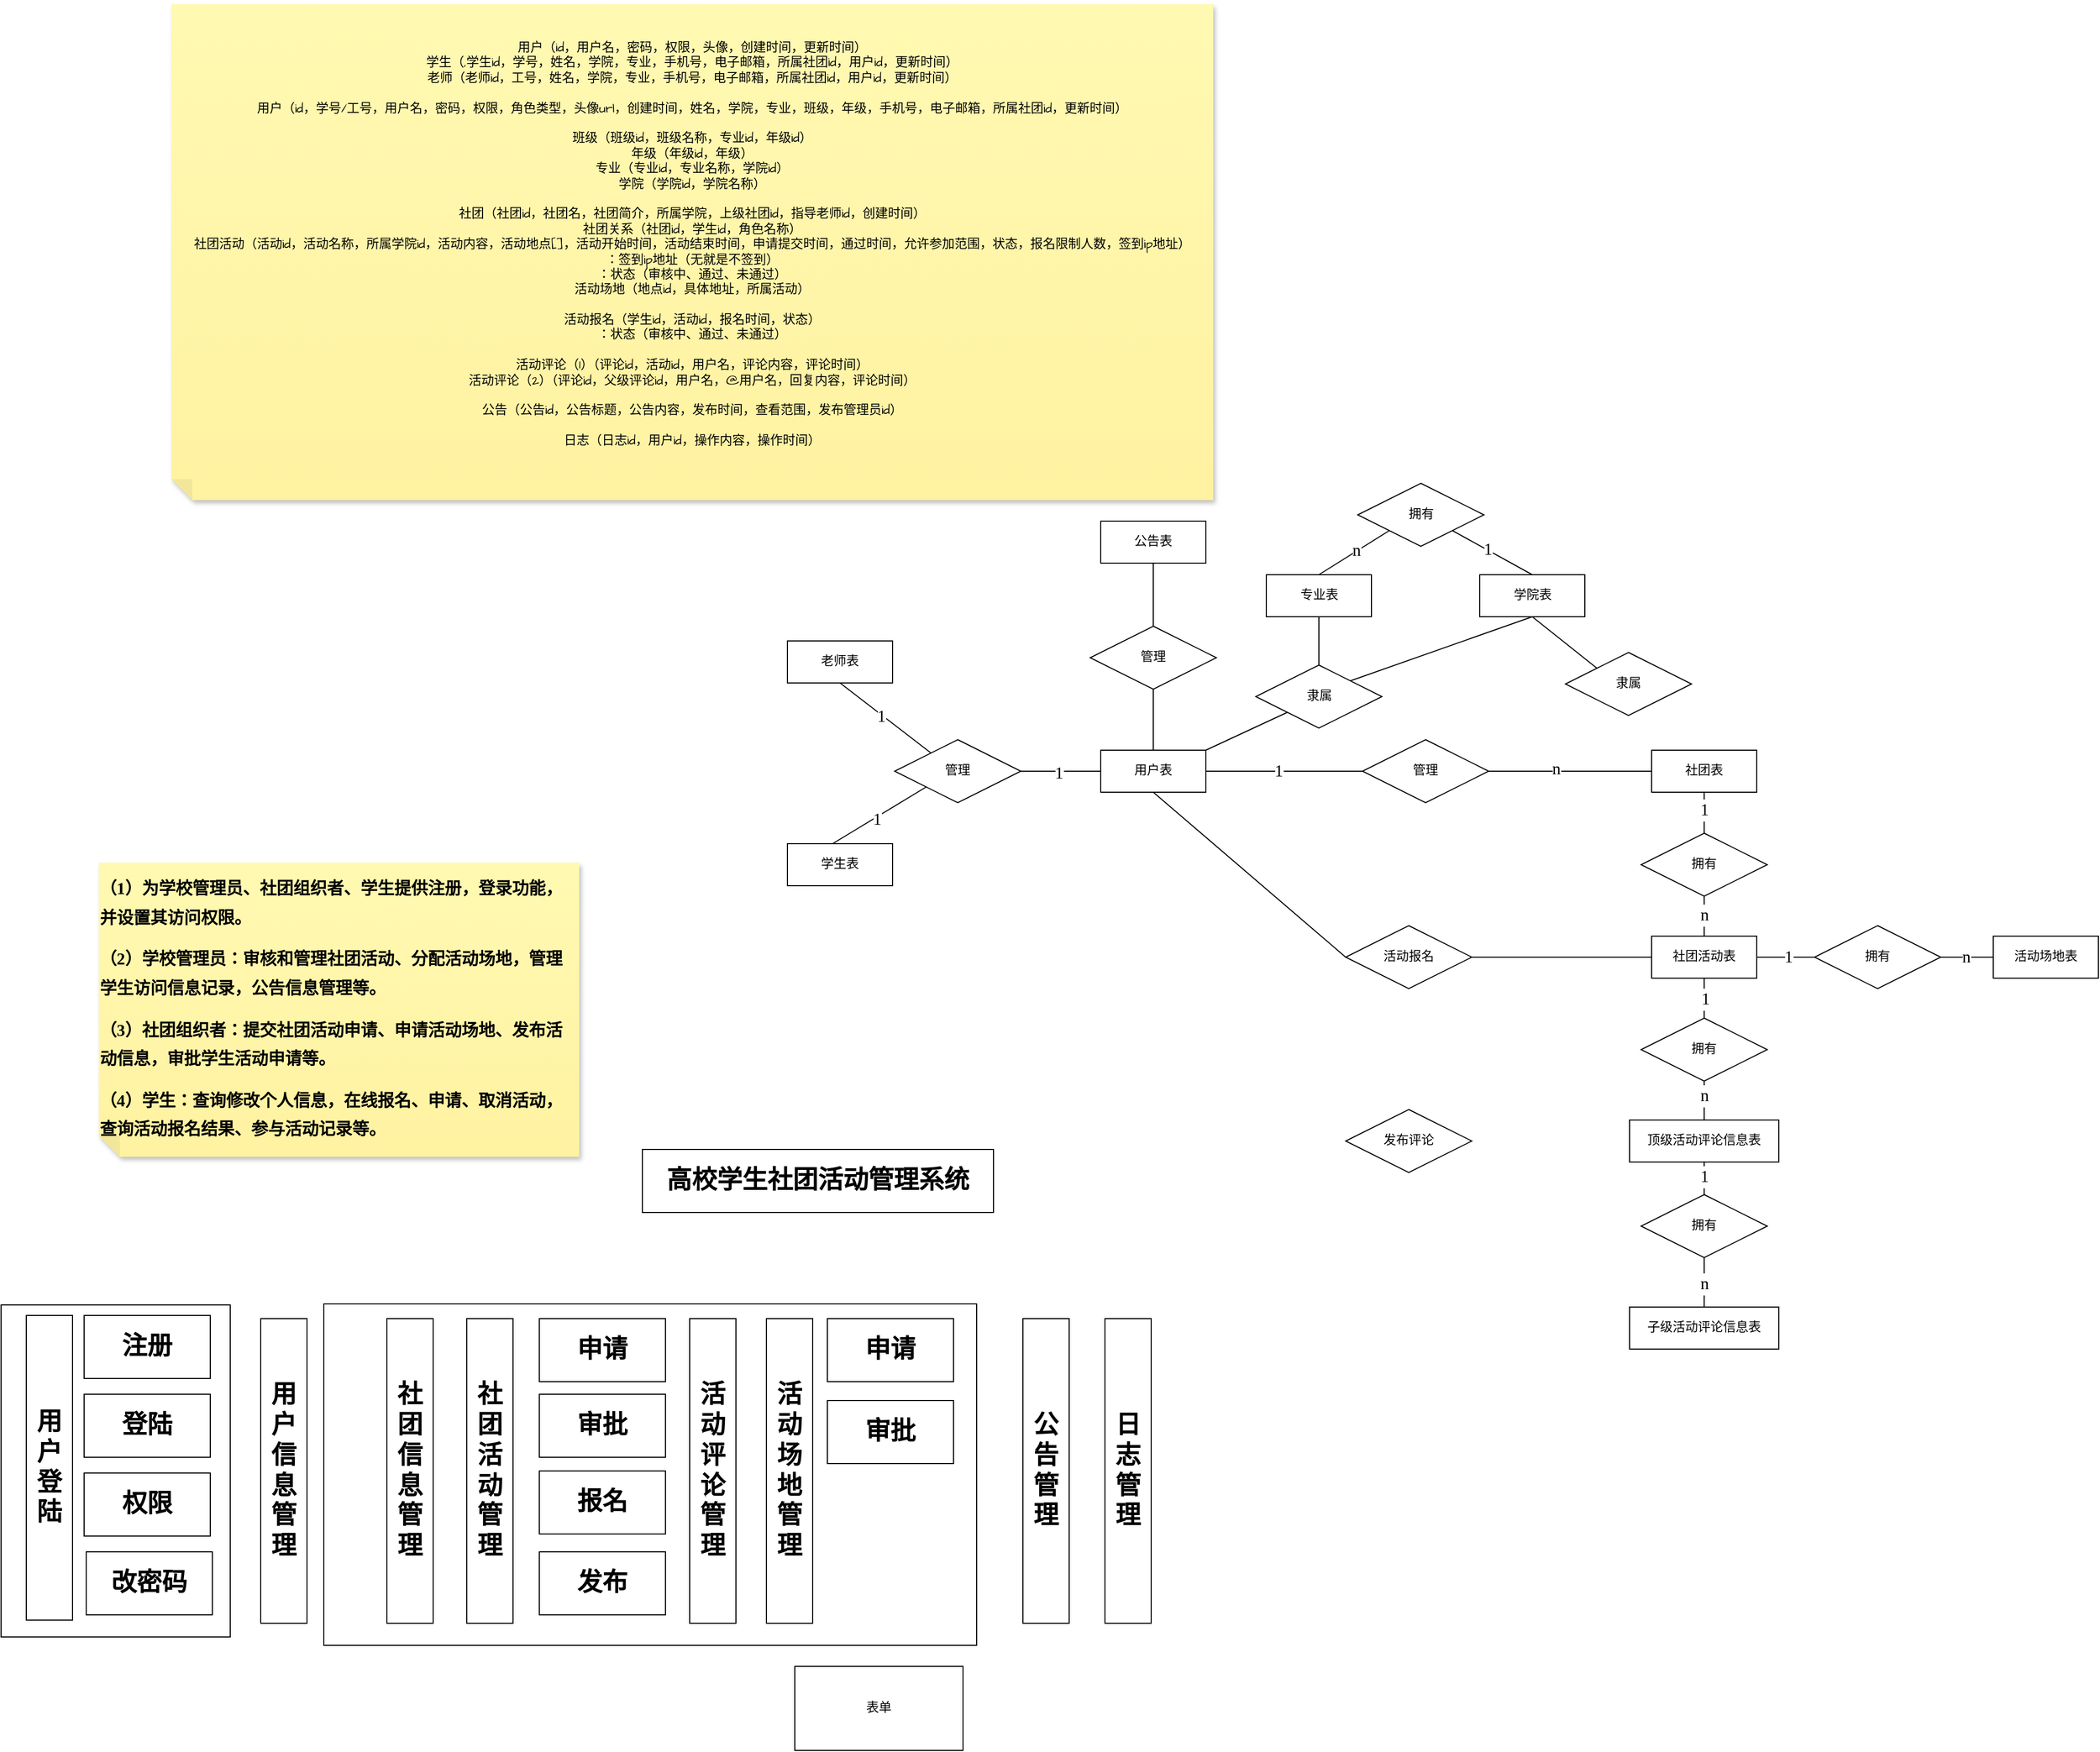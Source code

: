 <mxfile version="27.1.1">
  <diagram name="第 1 页" id="GTOFGIBE3-t7ZsyqFkgm">
    <mxGraphModel dx="3104" dy="1904" grid="0" gridSize="10" guides="1" tooltips="1" connect="1" arrows="1" fold="1" page="0" pageScale="1" pageWidth="827" pageHeight="1169" math="0" shadow="0">
      <root>
        <mxCell id="0" />
        <mxCell id="1" parent="0" />
        <mxCell id="btKsGY-on5lW7rAerDpI-112" value="" style="rounded=0;whiteSpace=wrap;html=1;fontFamily=Architects Daughter;fontSource=https%3A%2F%2Ffonts.googleapis.com%2Fcss%3Ffamily%3DArchitects%2BDaughter;" parent="1" vertex="1">
          <mxGeometry x="-1261" y="370" width="218" height="316" as="geometry" />
        </mxCell>
        <mxCell id="btKsGY-on5lW7rAerDpI-111" value="" style="rounded=0;whiteSpace=wrap;html=1;fontFamily=Architects Daughter;fontSource=https%3A%2F%2Ffonts.googleapis.com%2Fcss%3Ffamily%3DArchitects%2BDaughter;" parent="1" vertex="1">
          <mxGeometry x="-954" y="369" width="621" height="325" as="geometry" />
        </mxCell>
        <mxCell id="btKsGY-on5lW7rAerDpI-1" value="用户表" style="whiteSpace=wrap;html=1;align=center;fontFamily=Architects Daughter;fontSource=https%3A%2F%2Ffonts.googleapis.com%2Fcss%3Ffamily%3DArchitects%2BDaughter;" parent="1" vertex="1">
          <mxGeometry x="-215" y="-158" width="100" height="40" as="geometry" />
        </mxCell>
        <mxCell id="btKsGY-on5lW7rAerDpI-2" value="学生表" style="whiteSpace=wrap;html=1;align=center;fontFamily=Architects Daughter;fontSource=https%3A%2F%2Ffonts.googleapis.com%2Fcss%3Ffamily%3DArchitects%2BDaughter;" parent="1" vertex="1">
          <mxGeometry x="-513" y="-69" width="100" height="40" as="geometry" />
        </mxCell>
        <mxCell id="btKsGY-on5lW7rAerDpI-5" value="社团活动表" style="whiteSpace=wrap;html=1;align=center;fontFamily=Architects Daughter;fontSource=https%3A%2F%2Ffonts.googleapis.com%2Fcss%3Ffamily%3DArchitects%2BDaughter;" parent="1" vertex="1">
          <mxGeometry x="309" y="19" width="100" height="40" as="geometry" />
        </mxCell>
        <mxCell id="btKsGY-on5lW7rAerDpI-9" value="社团表" style="whiteSpace=wrap;html=1;align=center;fontFamily=Architects Daughter;fontSource=https%3A%2F%2Ffonts.googleapis.com%2Fcss%3Ffamily%3DArchitects%2BDaughter;" parent="1" vertex="1">
          <mxGeometry x="309" y="-158" width="100" height="40" as="geometry" />
        </mxCell>
        <mxCell id="btKsGY-on5lW7rAerDpI-10" value="顶级活动评论信息表" style="whiteSpace=wrap;html=1;align=center;fontFamily=Architects Daughter;fontSource=https%3A%2F%2Ffonts.googleapis.com%2Fcss%3Ffamily%3DArchitects%2BDaughter;" parent="1" vertex="1">
          <mxGeometry x="288" y="194" width="142" height="40" as="geometry" />
        </mxCell>
        <mxCell id="btKsGY-on5lW7rAerDpI-11" value="子级活动评论信息表" style="whiteSpace=wrap;html=1;align=center;fontFamily=Architects Daughter;fontSource=https%3A%2F%2Ffonts.googleapis.com%2Fcss%3Ffamily%3DArchitects%2BDaughter;" parent="1" vertex="1">
          <mxGeometry x="288" y="372" width="142" height="40" as="geometry" />
        </mxCell>
        <mxCell id="btKsGY-on5lW7rAerDpI-13" value="管理" style="shape=rhombus;perimeter=rhombusPerimeter;whiteSpace=wrap;html=1;align=center;fontFamily=Architects Daughter;fontSource=https%3A%2F%2Ffonts.googleapis.com%2Fcss%3Ffamily%3DArchitects%2BDaughter;" parent="1" vertex="1">
          <mxGeometry x="-411" y="-168" width="120" height="60" as="geometry" />
        </mxCell>
        <mxCell id="btKsGY-on5lW7rAerDpI-17" value="" style="endArrow=none;html=1;rounded=0;fontFamily=Architects Daughter;fontSource=https%3A%2F%2Ffonts.googleapis.com%2Fcss%3Ffamily%3DArchitects%2BDaughter;fontSize=16;startSize=14;endSize=14;sourcePerimeterSpacing=8;targetPerimeterSpacing=8;curved=1;exitX=0.421;exitY=0.005;exitDx=0;exitDy=0;exitPerimeter=0;entryX=0;entryY=1;entryDx=0;entryDy=0;fontStyle=1" parent="1" target="btKsGY-on5lW7rAerDpI-13" edge="1">
          <mxGeometry width="50" height="50" relative="1" as="geometry">
            <mxPoint x="-470.0" y="-69.0" as="sourcePoint" />
            <mxPoint x="-380.1" y="-123.2" as="targetPoint" />
          </mxGeometry>
        </mxCell>
        <mxCell id="btKsGY-on5lW7rAerDpI-19" value="1" style="edgeLabel;html=1;align=center;verticalAlign=middle;resizable=0;points=[];fontSize=16;fontFamily=Architects Daughter;fontSource=https%3A%2F%2Ffonts.googleapis.com%2Fcss%3Ffamily%3DArchitects%2BDaughter;" parent="btKsGY-on5lW7rAerDpI-17" vertex="1" connectable="0">
          <mxGeometry x="-0.067" y="-1" relative="1" as="geometry">
            <mxPoint as="offset" />
          </mxGeometry>
        </mxCell>
        <mxCell id="btKsGY-on5lW7rAerDpI-27" value="&lt;span style=&quot;font-size:12.0pt;mso-bidi-font-size:&lt;br/&gt;11.0pt;font-family:&amp;quot;Times New Roman&amp;quot;,serif;mso-fareast-font-family:宋体;&lt;br/&gt;mso-bidi-theme-font:minor-bidi;mso-font-kerning:1.0pt;mso-ansi-language:EN-US;&lt;br/&gt;mso-fareast-language:ZH-CN;mso-bidi-language:AR-SA&quot; lang=&quot;EN-US&quot;&gt;1&lt;/span&gt;" style="edgeLabel;html=1;align=center;verticalAlign=middle;resizable=0;points=[];fontSize=16;fontFamily=Architects Daughter;fontSource=https%3A%2F%2Ffonts.googleapis.com%2Fcss%3Ffamily%3DArchitects%2BDaughter;" parent="btKsGY-on5lW7rAerDpI-17" vertex="1" connectable="0">
          <mxGeometry x="-0.09" y="-2" relative="1" as="geometry">
            <mxPoint as="offset" />
          </mxGeometry>
        </mxCell>
        <mxCell id="btKsGY-on5lW7rAerDpI-24" value="" style="endArrow=none;html=1;rounded=0;fontFamily=Architects Daughter;fontSource=https%3A%2F%2Ffonts.googleapis.com%2Fcss%3Ffamily%3DArchitects%2BDaughter;fontSize=16;startSize=14;endSize=14;sourcePerimeterSpacing=8;targetPerimeterSpacing=8;curved=1;entryX=0;entryY=0.5;entryDx=0;entryDy=0;exitX=1;exitY=0.5;exitDx=0;exitDy=0;" parent="1" source="btKsGY-on5lW7rAerDpI-13" target="btKsGY-on5lW7rAerDpI-1" edge="1">
          <mxGeometry width="50" height="50" relative="1" as="geometry">
            <mxPoint x="-231" y="-41" as="sourcePoint" />
            <mxPoint x="-181" y="-91" as="targetPoint" />
          </mxGeometry>
        </mxCell>
        <mxCell id="btKsGY-on5lW7rAerDpI-26" value="&lt;span style=&quot;font-size:12.0pt;mso-bidi-font-size:&lt;br/&gt;11.0pt;font-family:&amp;quot;Times New Roman&amp;quot;,serif;mso-fareast-font-family:宋体;&lt;br/&gt;mso-bidi-theme-font:minor-bidi;mso-font-kerning:1.0pt;mso-ansi-language:EN-US;&lt;br/&gt;mso-fareast-language:ZH-CN;mso-bidi-language:AR-SA&quot; lang=&quot;EN-US&quot;&gt;1&lt;/span&gt;" style="edgeLabel;html=1;align=center;verticalAlign=middle;resizable=0;points=[];fontSize=16;fontFamily=Architects Daughter;fontSource=https%3A%2F%2Ffonts.googleapis.com%2Fcss%3Ffamily%3DArchitects%2BDaughter;" parent="btKsGY-on5lW7rAerDpI-24" vertex="1" connectable="0">
          <mxGeometry x="-0.052" y="-2" relative="1" as="geometry">
            <mxPoint as="offset" />
          </mxGeometry>
        </mxCell>
        <mxCell id="btKsGY-on5lW7rAerDpI-30" value="拥有" style="shape=rhombus;perimeter=rhombusPerimeter;whiteSpace=wrap;html=1;align=center;fontFamily=Architects Daughter;fontSource=https%3A%2F%2Ffonts.googleapis.com%2Fcss%3Ffamily%3DArchitects%2BDaughter;" parent="1" vertex="1">
          <mxGeometry x="29.5" y="-412" width="120" height="60" as="geometry" />
        </mxCell>
        <mxCell id="btKsGY-on5lW7rAerDpI-31" value="" style="endArrow=none;html=1;rounded=0;fontFamily=Architects Daughter;fontSource=https%3A%2F%2Ffonts.googleapis.com%2Fcss%3Ffamily%3DArchitects%2BDaughter;fontSize=16;startSize=14;endSize=14;sourcePerimeterSpacing=8;targetPerimeterSpacing=8;curved=1;entryX=1;entryY=1;entryDx=0;entryDy=0;exitX=0.5;exitY=0;exitDx=0;exitDy=0;" parent="1" source="btKsGY-on5lW7rAerDpI-73" target="btKsGY-on5lW7rAerDpI-30" edge="1">
          <mxGeometry width="50" height="50" relative="1" as="geometry">
            <mxPoint x="-122.5" y="-277" as="sourcePoint" />
            <mxPoint x="118.5" y="-406" as="targetPoint" />
          </mxGeometry>
        </mxCell>
        <mxCell id="btKsGY-on5lW7rAerDpI-33" value="&lt;span style=&quot;font-size:12.0pt;mso-bidi-font-size:&lt;br/&gt;11.0pt;font-family:&amp;quot;Times New Roman&amp;quot;,serif;mso-fareast-font-family:宋体;&lt;br/&gt;mso-bidi-theme-font:minor-bidi;mso-font-kerning:1.0pt;mso-ansi-language:EN-US;&lt;br/&gt;mso-fareast-language:ZH-CN;mso-bidi-language:AR-SA&quot; lang=&quot;EN-US&quot;&gt;1&lt;/span&gt;" style="edgeLabel;html=1;align=center;verticalAlign=middle;resizable=0;points=[];fontSize=16;fontFamily=Architects Daughter;fontSource=https%3A%2F%2Ffonts.googleapis.com%2Fcss%3Ffamily%3DArchitects%2BDaughter;" parent="btKsGY-on5lW7rAerDpI-31" vertex="1" connectable="0">
          <mxGeometry x="0.259" y="1" relative="1" as="geometry">
            <mxPoint x="5" y="1" as="offset" />
          </mxGeometry>
        </mxCell>
        <mxCell id="btKsGY-on5lW7rAerDpI-32" value="" style="endArrow=none;html=1;rounded=0;fontFamily=Architects Daughter;fontSource=https%3A%2F%2Ffonts.googleapis.com%2Fcss%3Ffamily%3DArchitects%2BDaughter;fontSize=16;startSize=14;endSize=14;sourcePerimeterSpacing=8;targetPerimeterSpacing=8;curved=1;entryX=0.5;entryY=0;entryDx=0;entryDy=0;exitX=0;exitY=1;exitDx=0;exitDy=0;" parent="1" source="btKsGY-on5lW7rAerDpI-30" target="btKsGY-on5lW7rAerDpI-74" edge="1">
          <mxGeometry width="50" height="50" relative="1" as="geometry">
            <mxPoint x="31.5" y="-220" as="sourcePoint" />
            <mxPoint x="90.5" y="-220" as="targetPoint" />
          </mxGeometry>
        </mxCell>
        <mxCell id="btKsGY-on5lW7rAerDpI-34" value="&lt;span style=&quot;font-size:12.0pt;mso-bidi-font-size:&lt;br/&gt;11.0pt;font-family:&amp;quot;Times New Roman&amp;quot;,serif;mso-fareast-font-family:宋体;&lt;br/&gt;mso-bidi-theme-font:minor-bidi;mso-font-kerning:1.0pt;mso-ansi-language:EN-US;&lt;br/&gt;mso-fareast-language:ZH-CN;mso-bidi-language:AR-SA&quot; lang=&quot;EN-US&quot;&gt;n&lt;/span&gt;" style="edgeLabel;html=1;align=center;verticalAlign=middle;resizable=0;points=[];fontSize=16;fontFamily=Architects Daughter;fontSource=https%3A%2F%2Ffonts.googleapis.com%2Fcss%3Ffamily%3DArchitects%2BDaughter;" parent="btKsGY-on5lW7rAerDpI-32" vertex="1" connectable="0">
          <mxGeometry x="-0.04" y="-1" relative="1" as="geometry">
            <mxPoint x="1" y="-1" as="offset" />
          </mxGeometry>
        </mxCell>
        <mxCell id="btKsGY-on5lW7rAerDpI-35" value="活动报名" style="shape=rhombus;perimeter=rhombusPerimeter;whiteSpace=wrap;html=1;align=center;fontFamily=Architects Daughter;fontSource=https%3A%2F%2Ffonts.googleapis.com%2Fcss%3Ffamily%3DArchitects%2BDaughter;" parent="1" vertex="1">
          <mxGeometry x="18" y="9" width="120" height="60" as="geometry" />
        </mxCell>
        <mxCell id="btKsGY-on5lW7rAerDpI-36" value="拥有" style="shape=rhombus;perimeter=rhombusPerimeter;whiteSpace=wrap;html=1;align=center;fontFamily=Architects Daughter;fontSource=https%3A%2F%2Ffonts.googleapis.com%2Fcss%3Ffamily%3DArchitects%2BDaughter;" parent="1" vertex="1">
          <mxGeometry x="299" y="265" width="120" height="60" as="geometry" />
        </mxCell>
        <mxCell id="btKsGY-on5lW7rAerDpI-37" value="" style="endArrow=none;html=1;rounded=0;fontFamily=Architects Daughter;fontSource=https%3A%2F%2Ffonts.googleapis.com%2Fcss%3Ffamily%3DArchitects%2BDaughter;fontSize=16;startSize=14;endSize=14;sourcePerimeterSpacing=8;targetPerimeterSpacing=8;curved=1;entryX=0.5;entryY=1;entryDx=0;entryDy=0;exitX=0.5;exitY=0;exitDx=0;exitDy=0;" parent="1" source="btKsGY-on5lW7rAerDpI-36" target="btKsGY-on5lW7rAerDpI-10" edge="1">
          <mxGeometry width="50" height="50" relative="1" as="geometry">
            <mxPoint x="160" y="127" as="sourcePoint" />
            <mxPoint x="23" y="-44" as="targetPoint" />
          </mxGeometry>
        </mxCell>
        <mxCell id="btKsGY-on5lW7rAerDpI-39" value="&lt;span style=&quot;font-size:12.0pt;mso-bidi-font-size:&lt;br/&gt;11.0pt;font-family:&amp;quot;Times New Roman&amp;quot;,serif;mso-fareast-font-family:宋体;&lt;br/&gt;mso-bidi-theme-font:minor-bidi;mso-font-kerning:1.0pt;mso-ansi-language:EN-US;&lt;br/&gt;mso-fareast-language:ZH-CN;mso-bidi-language:AR-SA&quot; lang=&quot;EN-US&quot;&gt;1&lt;/span&gt;" style="edgeLabel;html=1;align=center;verticalAlign=middle;resizable=0;points=[];fontSize=16;fontFamily=Architects Daughter;fontSource=https%3A%2F%2Ffonts.googleapis.com%2Fcss%3Ffamily%3DArchitects%2BDaughter;" parent="btKsGY-on5lW7rAerDpI-37" vertex="1" connectable="0">
          <mxGeometry x="0.084" y="-2" relative="1" as="geometry">
            <mxPoint x="-2" as="offset" />
          </mxGeometry>
        </mxCell>
        <mxCell id="btKsGY-on5lW7rAerDpI-38" value="" style="endArrow=none;html=1;rounded=0;fontFamily=Architects Daughter;fontSource=https%3A%2F%2Ffonts.googleapis.com%2Fcss%3Ffamily%3DArchitects%2BDaughter;fontSize=16;startSize=14;endSize=14;sourcePerimeterSpacing=8;targetPerimeterSpacing=8;curved=1;entryX=0.5;entryY=1;entryDx=0;entryDy=0;exitX=0.5;exitY=0;exitDx=0;exitDy=0;" parent="1" source="btKsGY-on5lW7rAerDpI-11" target="btKsGY-on5lW7rAerDpI-36" edge="1">
          <mxGeometry width="50" height="50" relative="1" as="geometry">
            <mxPoint x="81" y="229" as="sourcePoint" />
            <mxPoint x="131" y="179" as="targetPoint" />
          </mxGeometry>
        </mxCell>
        <mxCell id="btKsGY-on5lW7rAerDpI-40" value="&lt;span style=&quot;font-size:12.0pt;mso-bidi-font-size:&lt;br/&gt;11.0pt;font-family:&amp;quot;Times New Roman&amp;quot;,serif;mso-fareast-font-family:宋体;&lt;br/&gt;mso-bidi-theme-font:minor-bidi;mso-font-kerning:1.0pt;mso-ansi-language:EN-US;&lt;br/&gt;mso-fareast-language:ZH-CN;mso-bidi-language:AR-SA&quot; lang=&quot;EN-US&quot;&gt;1&lt;/span&gt;" style="edgeLabel;html=1;align=center;verticalAlign=middle;resizable=0;points=[];fontSize=16;fontFamily=Architects Daughter;fontSource=https%3A%2F%2Ffonts.googleapis.com%2Fcss%3Ffamily%3DArchitects%2BDaughter;" parent="btKsGY-on5lW7rAerDpI-38" vertex="1" connectable="0">
          <mxGeometry x="-0.059" relative="1" as="geometry">
            <mxPoint as="offset" />
          </mxGeometry>
        </mxCell>
        <mxCell id="btKsGY-on5lW7rAerDpI-46" value="&lt;span style=&quot;font-size:12.0pt;mso-bidi-font-size:&lt;br/&gt;11.0pt;font-family:&amp;quot;Times New Roman&amp;quot;,serif;mso-fareast-font-family:宋体;&lt;br/&gt;mso-bidi-theme-font:minor-bidi;mso-font-kerning:1.0pt;mso-ansi-language:EN-US;&lt;br/&gt;mso-fareast-language:ZH-CN;mso-bidi-language:AR-SA&quot; lang=&quot;EN-US&quot;&gt;n&lt;/span&gt;" style="edgeLabel;html=1;align=center;verticalAlign=middle;resizable=0;points=[];fontSize=16;fontFamily=Architects Daughter;fontSource=https%3A%2F%2Ffonts.googleapis.com%2Fcss%3Ffamily%3DArchitects%2BDaughter;" parent="btKsGY-on5lW7rAerDpI-38" vertex="1" connectable="0">
          <mxGeometry x="-0.071" relative="1" as="geometry">
            <mxPoint as="offset" />
          </mxGeometry>
        </mxCell>
        <mxCell id="btKsGY-on5lW7rAerDpI-41" value="拥有" style="shape=rhombus;perimeter=rhombusPerimeter;whiteSpace=wrap;html=1;align=center;fontFamily=Architects Daughter;fontSource=https%3A%2F%2Ffonts.googleapis.com%2Fcss%3Ffamily%3DArchitects%2BDaughter;" parent="1" vertex="1">
          <mxGeometry x="299" y="97" width="120" height="60" as="geometry" />
        </mxCell>
        <mxCell id="btKsGY-on5lW7rAerDpI-42" value="" style="endArrow=none;html=1;rounded=0;fontFamily=Architects Daughter;fontSource=https%3A%2F%2Ffonts.googleapis.com%2Fcss%3Ffamily%3DArchitects%2BDaughter;fontSize=16;startSize=14;endSize=14;sourcePerimeterSpacing=8;targetPerimeterSpacing=8;curved=1;entryX=0.5;entryY=1;entryDx=0;entryDy=0;exitX=0.5;exitY=0;exitDx=0;exitDy=0;" parent="1" source="btKsGY-on5lW7rAerDpI-10" target="btKsGY-on5lW7rAerDpI-41" edge="1">
          <mxGeometry width="50" height="50" relative="1" as="geometry">
            <mxPoint x="124" y="43" as="sourcePoint" />
            <mxPoint x="174" y="-7" as="targetPoint" />
          </mxGeometry>
        </mxCell>
        <mxCell id="btKsGY-on5lW7rAerDpI-45" value="&lt;span style=&quot;font-size:12.0pt;mso-bidi-font-size:&lt;br/&gt;11.0pt;font-family:&amp;quot;Times New Roman&amp;quot;,serif;mso-fareast-font-family:宋体;&lt;br/&gt;mso-bidi-theme-font:minor-bidi;mso-font-kerning:1.0pt;mso-ansi-language:EN-US;&lt;br/&gt;mso-fareast-language:ZH-CN;mso-bidi-language:AR-SA&quot; lang=&quot;EN-US&quot;&gt;n&lt;/span&gt;" style="edgeLabel;html=1;align=center;verticalAlign=middle;resizable=0;points=[];fontSize=16;fontFamily=Architects Daughter;fontSource=https%3A%2F%2Ffonts.googleapis.com%2Fcss%3Ffamily%3DArchitects%2BDaughter;" parent="btKsGY-on5lW7rAerDpI-42" vertex="1" connectable="0">
          <mxGeometry x="0.267" relative="1" as="geometry">
            <mxPoint as="offset" />
          </mxGeometry>
        </mxCell>
        <mxCell id="btKsGY-on5lW7rAerDpI-43" value="" style="endArrow=none;html=1;rounded=0;fontFamily=Architects Daughter;fontSource=https%3A%2F%2Ffonts.googleapis.com%2Fcss%3Ffamily%3DArchitects%2BDaughter;fontSize=16;startSize=14;endSize=14;sourcePerimeterSpacing=8;targetPerimeterSpacing=8;curved=1;entryX=0.5;entryY=1;entryDx=0;entryDy=0;exitX=0.5;exitY=0;exitDx=0;exitDy=0;" parent="1" source="btKsGY-on5lW7rAerDpI-41" target="btKsGY-on5lW7rAerDpI-5" edge="1">
          <mxGeometry width="50" height="50" relative="1" as="geometry">
            <mxPoint x="80" y="95" as="sourcePoint" />
            <mxPoint x="130" y="45" as="targetPoint" />
          </mxGeometry>
        </mxCell>
        <mxCell id="btKsGY-on5lW7rAerDpI-44" value="&lt;span style=&quot;font-size:12.0pt;mso-bidi-font-size:&lt;br/&gt;11.0pt;font-family:&amp;quot;Times New Roman&amp;quot;,serif;mso-fareast-font-family:宋体;&lt;br/&gt;mso-bidi-theme-font:minor-bidi;mso-font-kerning:1.0pt;mso-ansi-language:EN-US;&lt;br/&gt;mso-fareast-language:ZH-CN;mso-bidi-language:AR-SA&quot; lang=&quot;EN-US&quot;&gt;1&lt;/span&gt;" style="edgeLabel;html=1;align=center;verticalAlign=middle;resizable=0;points=[];fontSize=16;fontFamily=Architects Daughter;fontSource=https%3A%2F%2Ffonts.googleapis.com%2Fcss%3Ffamily%3DArchitects%2BDaughter;" parent="btKsGY-on5lW7rAerDpI-43" vertex="1" connectable="0">
          <mxGeometry x="-0.045" y="-1" relative="1" as="geometry">
            <mxPoint as="offset" />
          </mxGeometry>
        </mxCell>
        <mxCell id="btKsGY-on5lW7rAerDpI-47" value="拥有" style="shape=rhombus;perimeter=rhombusPerimeter;whiteSpace=wrap;html=1;align=center;fontFamily=Architects Daughter;fontSource=https%3A%2F%2Ffonts.googleapis.com%2Fcss%3Ffamily%3DArchitects%2BDaughter;" parent="1" vertex="1">
          <mxGeometry x="299" y="-79" width="120" height="60" as="geometry" />
        </mxCell>
        <mxCell id="btKsGY-on5lW7rAerDpI-48" value="" style="endArrow=none;html=1;rounded=0;fontFamily=Architects Daughter;fontSource=https%3A%2F%2Ffonts.googleapis.com%2Fcss%3Ffamily%3DArchitects%2BDaughter;fontSize=16;startSize=14;endSize=14;sourcePerimeterSpacing=8;targetPerimeterSpacing=8;curved=1;entryX=0.5;entryY=1;entryDx=0;entryDy=0;exitX=0.5;exitY=0;exitDx=0;exitDy=0;" parent="1" source="btKsGY-on5lW7rAerDpI-47" target="btKsGY-on5lW7rAerDpI-9" edge="1">
          <mxGeometry width="50" height="50" relative="1" as="geometry">
            <mxPoint x="135" y="-30" as="sourcePoint" />
            <mxPoint x="185" y="-80" as="targetPoint" />
          </mxGeometry>
        </mxCell>
        <mxCell id="btKsGY-on5lW7rAerDpI-51" value="&lt;span style=&quot;font-size:12.0pt;mso-bidi-font-size:&lt;br/&gt;11.0pt;font-family:&amp;quot;Times New Roman&amp;quot;,serif;mso-fareast-font-family:宋体;&lt;br/&gt;mso-bidi-theme-font:minor-bidi;mso-font-kerning:1.0pt;mso-ansi-language:EN-US;&lt;br/&gt;mso-fareast-language:ZH-CN;mso-bidi-language:AR-SA&quot; lang=&quot;EN-US&quot;&gt;1&lt;/span&gt;" style="edgeLabel;html=1;align=center;verticalAlign=middle;resizable=0;points=[];fontSize=16;fontFamily=Architects Daughter;fontSource=https%3A%2F%2Ffonts.googleapis.com%2Fcss%3Ffamily%3DArchitects%2BDaughter;" parent="btKsGY-on5lW7rAerDpI-48" vertex="1" connectable="0">
          <mxGeometry x="0.134" y="-2" relative="1" as="geometry">
            <mxPoint x="-2" as="offset" />
          </mxGeometry>
        </mxCell>
        <mxCell id="btKsGY-on5lW7rAerDpI-49" value="" style="endArrow=none;html=1;rounded=0;fontFamily=Architects Daughter;fontSource=https%3A%2F%2Ffonts.googleapis.com%2Fcss%3Ffamily%3DArchitects%2BDaughter;fontSize=16;startSize=14;endSize=14;sourcePerimeterSpacing=8;targetPerimeterSpacing=8;curved=1;entryX=0.5;entryY=1;entryDx=0;entryDy=0;exitX=0.5;exitY=0;exitDx=0;exitDy=0;" parent="1" source="btKsGY-on5lW7rAerDpI-5" target="btKsGY-on5lW7rAerDpI-47" edge="1">
          <mxGeometry width="50" height="50" relative="1" as="geometry">
            <mxPoint x="117" y="-51" as="sourcePoint" />
            <mxPoint x="167" y="-101" as="targetPoint" />
          </mxGeometry>
        </mxCell>
        <mxCell id="btKsGY-on5lW7rAerDpI-50" value="&lt;span style=&quot;font-size:12.0pt;mso-bidi-font-size:&lt;br/&gt;11.0pt;font-family:&amp;quot;Times New Roman&amp;quot;,serif;mso-fareast-font-family:宋体;&lt;br/&gt;mso-bidi-theme-font:minor-bidi;mso-font-kerning:1.0pt;mso-ansi-language:EN-US;&lt;br/&gt;mso-fareast-language:ZH-CN;mso-bidi-language:AR-SA&quot; lang=&quot;EN-US&quot;&gt;n&lt;/span&gt;" style="edgeLabel;html=1;align=center;verticalAlign=middle;resizable=0;points=[];fontSize=16;fontFamily=Architects Daughter;fontSource=https%3A%2F%2Ffonts.googleapis.com%2Fcss%3Ffamily%3DArchitects%2BDaughter;" parent="btKsGY-on5lW7rAerDpI-49" vertex="1" connectable="0">
          <mxGeometry x="0.059" relative="1" as="geometry">
            <mxPoint as="offset" />
          </mxGeometry>
        </mxCell>
        <mxCell id="btKsGY-on5lW7rAerDpI-53" value="活动场地表" style="whiteSpace=wrap;html=1;align=center;fontFamily=Architects Daughter;fontSource=https%3A%2F%2Ffonts.googleapis.com%2Fcss%3Ffamily%3DArchitects%2BDaughter;" parent="1" vertex="1">
          <mxGeometry x="634" y="19" width="100" height="40" as="geometry" />
        </mxCell>
        <mxCell id="btKsGY-on5lW7rAerDpI-54" value="" style="endArrow=none;html=1;rounded=0;fontFamily=Architects Daughter;fontSource=https%3A%2F%2Ffonts.googleapis.com%2Fcss%3Ffamily%3DArchitects%2BDaughter;fontSize=16;startSize=14;endSize=14;sourcePerimeterSpacing=8;targetPerimeterSpacing=8;curved=1;entryX=0.5;entryY=1;entryDx=0;entryDy=0;exitX=0;exitY=0.5;exitDx=0;exitDy=0;" parent="1" source="btKsGY-on5lW7rAerDpI-35" target="btKsGY-on5lW7rAerDpI-1" edge="1">
          <mxGeometry width="50" height="50" relative="1" as="geometry">
            <mxPoint x="-79" y="194" as="sourcePoint" />
            <mxPoint x="-29" y="144" as="targetPoint" />
          </mxGeometry>
        </mxCell>
        <mxCell id="btKsGY-on5lW7rAerDpI-56" value="" style="endArrow=none;html=1;rounded=0;fontFamily=Architects Daughter;fontSource=https%3A%2F%2Ffonts.googleapis.com%2Fcss%3Ffamily%3DArchitects%2BDaughter;fontSize=16;startSize=14;endSize=14;sourcePerimeterSpacing=8;targetPerimeterSpacing=8;curved=1;entryX=0;entryY=0.5;entryDx=0;entryDy=0;exitX=1;exitY=0.5;exitDx=0;exitDy=0;" parent="1" source="btKsGY-on5lW7rAerDpI-1" target="btKsGY-on5lW7rAerDpI-57" edge="1">
          <mxGeometry width="50" height="50" relative="1" as="geometry">
            <mxPoint x="-138" y="-76.0" as="sourcePoint" />
            <mxPoint x="286.0" y="-76.0" as="targetPoint" />
          </mxGeometry>
        </mxCell>
        <mxCell id="btKsGY-on5lW7rAerDpI-59" value="&lt;span style=&quot;font-size:12.0pt;mso-bidi-font-size:&lt;br/&gt;11.0pt;font-family:&amp;quot;Times New Roman&amp;quot;,serif;mso-fareast-font-family:宋体;&lt;br/&gt;mso-bidi-theme-font:minor-bidi;mso-font-kerning:1.0pt;mso-ansi-language:EN-US;&lt;br/&gt;mso-fareast-language:ZH-CN;mso-bidi-language:AR-SA&quot; lang=&quot;EN-US&quot;&gt;1&lt;/span&gt;" style="edgeLabel;html=1;align=center;verticalAlign=middle;resizable=0;points=[];fontSize=16;fontFamily=Architects Daughter;fontSource=https%3A%2F%2Ffonts.googleapis.com%2Fcss%3Ffamily%3DArchitects%2BDaughter;" parent="btKsGY-on5lW7rAerDpI-56" vertex="1" connectable="0">
          <mxGeometry x="-0.076" relative="1" as="geometry">
            <mxPoint as="offset" />
          </mxGeometry>
        </mxCell>
        <mxCell id="btKsGY-on5lW7rAerDpI-57" value="管理" style="shape=rhombus;perimeter=rhombusPerimeter;whiteSpace=wrap;html=1;align=center;fontFamily=Architects Daughter;fontSource=https%3A%2F%2Ffonts.googleapis.com%2Fcss%3Ffamily%3DArchitects%2BDaughter;" parent="1" vertex="1">
          <mxGeometry x="34.0" y="-168.0" width="120" height="60" as="geometry" />
        </mxCell>
        <mxCell id="btKsGY-on5lW7rAerDpI-58" value="" style="endArrow=none;html=1;rounded=0;fontFamily=Architects Daughter;fontSource=https%3A%2F%2Ffonts.googleapis.com%2Fcss%3Ffamily%3DArchitects%2BDaughter;fontSize=16;startSize=14;endSize=14;sourcePerimeterSpacing=8;targetPerimeterSpacing=8;curved=1;entryX=0;entryY=0.5;entryDx=0;entryDy=0;exitX=1;exitY=0.5;exitDx=0;exitDy=0;" parent="1" source="btKsGY-on5lW7rAerDpI-57" target="btKsGY-on5lW7rAerDpI-9" edge="1">
          <mxGeometry relative="1" as="geometry">
            <mxPoint x="-38" y="-63" as="sourcePoint" />
            <mxPoint x="122" y="-63" as="targetPoint" />
          </mxGeometry>
        </mxCell>
        <mxCell id="btKsGY-on5lW7rAerDpI-60" value="&lt;span style=&quot;font-size:12.0pt;mso-bidi-font-size:&lt;br/&gt;11.0pt;font-family:&amp;quot;Times New Roman&amp;quot;,serif;mso-fareast-font-family:宋体;&lt;br/&gt;mso-bidi-theme-font:minor-bidi;mso-font-kerning:1.0pt;mso-ansi-language:EN-US;&lt;br/&gt;mso-fareast-language:ZH-CN;mso-bidi-language:AR-SA&quot; lang=&quot;EN-US&quot;&gt;n&lt;/span&gt;" style="edgeLabel;html=1;align=center;verticalAlign=middle;resizable=0;points=[];fontSize=16;fontFamily=Architects Daughter;fontSource=https%3A%2F%2Ffonts.googleapis.com%2Fcss%3Ffamily%3DArchitects%2BDaughter;" parent="btKsGY-on5lW7rAerDpI-58" vertex="1" connectable="0">
          <mxGeometry x="-0.181" y="-3" relative="1" as="geometry">
            <mxPoint y="-5" as="offset" />
          </mxGeometry>
        </mxCell>
        <mxCell id="btKsGY-on5lW7rAerDpI-61" value="拥有" style="shape=rhombus;perimeter=rhombusPerimeter;whiteSpace=wrap;html=1;align=center;fontFamily=Architects Daughter;fontSource=https%3A%2F%2Ffonts.googleapis.com%2Fcss%3Ffamily%3DArchitects%2BDaughter;" parent="1" vertex="1">
          <mxGeometry x="464" y="9" width="120" height="60" as="geometry" />
        </mxCell>
        <mxCell id="btKsGY-on5lW7rAerDpI-62" value="" style="endArrow=none;html=1;rounded=0;fontFamily=Architects Daughter;fontSource=https%3A%2F%2Ffonts.googleapis.com%2Fcss%3Ffamily%3DArchitects%2BDaughter;fontSize=16;startSize=14;endSize=14;sourcePerimeterSpacing=8;targetPerimeterSpacing=8;curved=1;entryX=0;entryY=0.5;entryDx=0;entryDy=0;exitX=1;exitY=0.5;exitDx=0;exitDy=0;" parent="1" source="btKsGY-on5lW7rAerDpI-5" target="btKsGY-on5lW7rAerDpI-61" edge="1">
          <mxGeometry width="50" height="50" relative="1" as="geometry">
            <mxPoint x="199" y="89.9" as="sourcePoint" />
            <mxPoint x="458.16" y="43.0" as="targetPoint" />
          </mxGeometry>
        </mxCell>
        <mxCell id="btKsGY-on5lW7rAerDpI-67" value="&lt;span style=&quot;font-size:12.0pt;mso-bidi-font-size:&lt;br/&gt;11.0pt;font-family:&amp;quot;Times New Roman&amp;quot;,serif;mso-fareast-font-family:宋体;&lt;br/&gt;mso-bidi-theme-font:minor-bidi;mso-font-kerning:1.0pt;mso-ansi-language:EN-US;&lt;br/&gt;mso-fareast-language:ZH-CN;mso-bidi-language:AR-SA&quot; lang=&quot;EN-US&quot;&gt;1&lt;/span&gt;" style="edgeLabel;html=1;align=center;verticalAlign=middle;resizable=0;points=[];fontSize=16;fontFamily=Architects Daughter;fontSource=https%3A%2F%2Ffonts.googleapis.com%2Fcss%3Ffamily%3DArchitects%2BDaughter;" parent="btKsGY-on5lW7rAerDpI-62" vertex="1" connectable="0">
          <mxGeometry x="-0.296" y="1" relative="1" as="geometry">
            <mxPoint x="10" y="1" as="offset" />
          </mxGeometry>
        </mxCell>
        <mxCell id="btKsGY-on5lW7rAerDpI-63" value="" style="endArrow=none;html=1;rounded=0;fontFamily=Architects Daughter;fontSource=https%3A%2F%2Ffonts.googleapis.com%2Fcss%3Ffamily%3DArchitects%2BDaughter;fontSize=16;startSize=14;endSize=14;sourcePerimeterSpacing=8;targetPerimeterSpacing=8;curved=1;entryX=0;entryY=0.5;entryDx=0;entryDy=0;exitX=1;exitY=0.5;exitDx=0;exitDy=0;" parent="1" source="btKsGY-on5lW7rAerDpI-61" target="btKsGY-on5lW7rAerDpI-53" edge="1">
          <mxGeometry width="50" height="50" relative="1" as="geometry">
            <mxPoint x="453" y="125" as="sourcePoint" />
            <mxPoint x="503" y="75" as="targetPoint" />
          </mxGeometry>
        </mxCell>
        <mxCell id="btKsGY-on5lW7rAerDpI-65" value="&lt;span style=&quot;font-size:12.0pt;mso-bidi-font-size:&lt;br/&gt;11.0pt;font-family:&amp;quot;Times New Roman&amp;quot;,serif;mso-fareast-font-family:宋体;&lt;br/&gt;mso-bidi-theme-font:minor-bidi;mso-font-kerning:1.0pt;mso-ansi-language:EN-US;&lt;br/&gt;mso-fareast-language:ZH-CN;mso-bidi-language:AR-SA&quot; lang=&quot;EN-US&quot;&gt;n&lt;/span&gt;" style="edgeLabel;html=1;align=center;verticalAlign=middle;resizable=0;points=[];fontSize=16;fontFamily=Architects Daughter;fontSource=https%3A%2F%2Ffonts.googleapis.com%2Fcss%3Ffamily%3DArchitects%2BDaughter;" parent="btKsGY-on5lW7rAerDpI-63" vertex="1" connectable="0">
          <mxGeometry x="-0.05" y="1" relative="1" as="geometry">
            <mxPoint y="1" as="offset" />
          </mxGeometry>
        </mxCell>
        <mxCell id="btKsGY-on5lW7rAerDpI-68" value="" style="endArrow=none;html=1;rounded=0;fontFamily=Architects Daughter;fontSource=https%3A%2F%2Ffonts.googleapis.com%2Fcss%3Ffamily%3DArchitects%2BDaughter;fontSize=16;startSize=14;endSize=14;sourcePerimeterSpacing=8;targetPerimeterSpacing=8;curved=1;entryX=0;entryY=0.5;entryDx=0;entryDy=0;exitX=1;exitY=0.5;exitDx=0;exitDy=0;" parent="1" source="btKsGY-on5lW7rAerDpI-35" target="btKsGY-on5lW7rAerDpI-5" edge="1">
          <mxGeometry width="50" height="50" relative="1" as="geometry">
            <mxPoint x="-8" y="78" as="sourcePoint" />
            <mxPoint x="42" y="28" as="targetPoint" />
          </mxGeometry>
        </mxCell>
        <mxCell id="btKsGY-on5lW7rAerDpI-69" value="老师表" style="whiteSpace=wrap;html=1;align=center;fontFamily=Architects Daughter;fontSource=https%3A%2F%2Ffonts.googleapis.com%2Fcss%3Ffamily%3DArchitects%2BDaughter;" parent="1" vertex="1">
          <mxGeometry x="-513" y="-262" width="100" height="40" as="geometry" />
        </mxCell>
        <mxCell id="btKsGY-on5lW7rAerDpI-70" value="" style="endArrow=none;html=1;rounded=0;fontFamily=Architects Daughter;fontSource=https%3A%2F%2Ffonts.googleapis.com%2Fcss%3Ffamily%3DArchitects%2BDaughter;fontSize=16;startSize=14;endSize=14;sourcePerimeterSpacing=8;targetPerimeterSpacing=8;curved=1;exitX=0.5;exitY=1;exitDx=0;exitDy=0;entryX=0.29;entryY=0.215;entryDx=0;entryDy=0;entryPerimeter=0;" parent="1" source="btKsGY-on5lW7rAerDpI-69" target="btKsGY-on5lW7rAerDpI-13" edge="1">
          <mxGeometry width="50" height="50" relative="1" as="geometry">
            <mxPoint x="-460.0" y="-59.0" as="sourcePoint" />
            <mxPoint x="-371" y="-113" as="targetPoint" />
          </mxGeometry>
        </mxCell>
        <mxCell id="btKsGY-on5lW7rAerDpI-71" value="1" style="edgeLabel;html=1;align=center;verticalAlign=middle;resizable=0;points=[];fontSize=16;fontFamily=Architects Daughter;fontSource=https%3A%2F%2Ffonts.googleapis.com%2Fcss%3Ffamily%3DArchitects%2BDaughter;" parent="btKsGY-on5lW7rAerDpI-70" vertex="1" connectable="0">
          <mxGeometry x="-0.067" y="-1" relative="1" as="geometry">
            <mxPoint as="offset" />
          </mxGeometry>
        </mxCell>
        <mxCell id="btKsGY-on5lW7rAerDpI-72" value="&lt;span style=&quot;font-size:12.0pt;mso-bidi-font-size:&lt;br/&gt;11.0pt;font-family:&amp;quot;Times New Roman&amp;quot;,serif;mso-fareast-font-family:宋体;&lt;br/&gt;mso-bidi-theme-font:minor-bidi;mso-font-kerning:1.0pt;mso-ansi-language:EN-US;&lt;br/&gt;mso-fareast-language:ZH-CN;mso-bidi-language:AR-SA&quot; lang=&quot;EN-US&quot;&gt;1&lt;/span&gt;" style="edgeLabel;html=1;align=center;verticalAlign=middle;resizable=0;points=[];fontSize=16;fontFamily=Architects Daughter;fontSource=https%3A%2F%2Ffonts.googleapis.com%2Fcss%3Ffamily%3DArchitects%2BDaughter;" parent="btKsGY-on5lW7rAerDpI-70" vertex="1" connectable="0">
          <mxGeometry x="-0.09" y="-2" relative="1" as="geometry">
            <mxPoint as="offset" />
          </mxGeometry>
        </mxCell>
        <mxCell id="btKsGY-on5lW7rAerDpI-73" value="学院表" style="whiteSpace=wrap;html=1;align=center;fontFamily=Architects Daughter;fontSource=https%3A%2F%2Ffonts.googleapis.com%2Fcss%3Ffamily%3DArchitects%2BDaughter;" parent="1" vertex="1">
          <mxGeometry x="145.5" y="-325" width="100" height="40" as="geometry" />
        </mxCell>
        <mxCell id="btKsGY-on5lW7rAerDpI-74" value="专业表" style="whiteSpace=wrap;html=1;align=center;fontFamily=Architects Daughter;fontSource=https%3A%2F%2Ffonts.googleapis.com%2Fcss%3Ffamily%3DArchitects%2BDaughter;" parent="1" vertex="1">
          <mxGeometry x="-57.5" y="-325" width="100" height="40" as="geometry" />
        </mxCell>
        <mxCell id="btKsGY-on5lW7rAerDpI-75" value="发布评论" style="shape=rhombus;perimeter=rhombusPerimeter;whiteSpace=wrap;html=1;align=center;fontFamily=Architects Daughter;fontSource=https%3A%2F%2Ffonts.googleapis.com%2Fcss%3Ffamily%3DArchitects%2BDaughter;" parent="1" vertex="1">
          <mxGeometry x="18" y="184" width="120" height="60" as="geometry" />
        </mxCell>
        <mxCell id="btKsGY-on5lW7rAerDpI-76" value="公告表" style="whiteSpace=wrap;html=1;align=center;fontFamily=Architects Daughter;fontSource=https%3A%2F%2Ffonts.googleapis.com%2Fcss%3Ffamily%3DArchitects%2BDaughter;" parent="1" vertex="1">
          <mxGeometry x="-215" y="-376" width="100" height="40" as="geometry" />
        </mxCell>
        <mxCell id="btKsGY-on5lW7rAerDpI-77" value="管理" style="shape=rhombus;perimeter=rhombusPerimeter;whiteSpace=wrap;html=1;align=center;fontFamily=Architects Daughter;fontSource=https%3A%2F%2Ffonts.googleapis.com%2Fcss%3Ffamily%3DArchitects%2BDaughter;" parent="1" vertex="1">
          <mxGeometry x="-225.0" y="-276.0" width="120" height="60" as="geometry" />
        </mxCell>
        <mxCell id="btKsGY-on5lW7rAerDpI-78" value="" style="endArrow=none;html=1;rounded=0;fontFamily=Architects Daughter;fontSource=https%3A%2F%2Ffonts.googleapis.com%2Fcss%3Ffamily%3DArchitects%2BDaughter;fontSize=16;startSize=14;endSize=14;sourcePerimeterSpacing=8;targetPerimeterSpacing=8;curved=1;entryX=0.5;entryY=1;entryDx=0;entryDy=0;exitX=0.5;exitY=0;exitDx=0;exitDy=0;" parent="1" source="btKsGY-on5lW7rAerDpI-1" target="btKsGY-on5lW7rAerDpI-77" edge="1">
          <mxGeometry width="50" height="50" relative="1" as="geometry">
            <mxPoint x="-105" y="-19" as="sourcePoint" />
            <mxPoint x="-55" y="-69" as="targetPoint" />
          </mxGeometry>
        </mxCell>
        <mxCell id="btKsGY-on5lW7rAerDpI-79" value="" style="endArrow=none;html=1;rounded=0;fontFamily=Architects Daughter;fontSource=https%3A%2F%2Ffonts.googleapis.com%2Fcss%3Ffamily%3DArchitects%2BDaughter;fontSize=16;startSize=14;endSize=14;sourcePerimeterSpacing=8;targetPerimeterSpacing=8;curved=1;entryX=0.5;entryY=1;entryDx=0;entryDy=0;exitX=0.5;exitY=0;exitDx=0;exitDy=0;" parent="1" source="btKsGY-on5lW7rAerDpI-77" target="btKsGY-on5lW7rAerDpI-76" edge="1">
          <mxGeometry width="50" height="50" relative="1" as="geometry">
            <mxPoint x="-165" y="-277" as="sourcePoint" />
            <mxPoint x="-84" y="-320" as="targetPoint" />
          </mxGeometry>
        </mxCell>
        <mxCell id="btKsGY-on5lW7rAerDpI-80" value="隶属" style="shape=rhombus;perimeter=rhombusPerimeter;whiteSpace=wrap;html=1;align=center;fontFamily=Architects Daughter;fontSource=https%3A%2F%2Ffonts.googleapis.com%2Fcss%3Ffamily%3DArchitects%2BDaughter;" parent="1" vertex="1">
          <mxGeometry x="227" y="-251" width="120" height="60" as="geometry" />
        </mxCell>
        <mxCell id="btKsGY-on5lW7rAerDpI-81" value="隶属" style="shape=rhombus;perimeter=rhombusPerimeter;whiteSpace=wrap;html=1;align=center;fontFamily=Architects Daughter;fontSource=https%3A%2F%2Ffonts.googleapis.com%2Fcss%3Ffamily%3DArchitects%2BDaughter;" parent="1" vertex="1">
          <mxGeometry x="-67.5" y="-239" width="120" height="60" as="geometry" />
        </mxCell>
        <mxCell id="btKsGY-on5lW7rAerDpI-82" value="" style="endArrow=none;html=1;rounded=0;fontFamily=Architects Daughter;fontSource=https%3A%2F%2Ffonts.googleapis.com%2Fcss%3Ffamily%3DArchitects%2BDaughter;fontSize=16;startSize=14;endSize=14;sourcePerimeterSpacing=8;targetPerimeterSpacing=8;curved=1;exitX=1;exitY=0;exitDx=0;exitDy=0;entryX=0;entryY=1;entryDx=0;entryDy=0;" parent="1" source="btKsGY-on5lW7rAerDpI-1" target="btKsGY-on5lW7rAerDpI-81" edge="1">
          <mxGeometry width="50" height="50" relative="1" as="geometry">
            <mxPoint x="-118" y="-176" as="sourcePoint" />
            <mxPoint x="-68" y="-226" as="targetPoint" />
          </mxGeometry>
        </mxCell>
        <mxCell id="btKsGY-on5lW7rAerDpI-83" value="" style="endArrow=none;html=1;rounded=0;fontFamily=Architects Daughter;fontSource=https%3A%2F%2Ffonts.googleapis.com%2Fcss%3Ffamily%3DArchitects%2BDaughter;fontSize=16;startSize=14;endSize=14;sourcePerimeterSpacing=8;targetPerimeterSpacing=8;curved=1;entryX=0.5;entryY=1;entryDx=0;entryDy=0;exitX=0.5;exitY=0;exitDx=0;exitDy=0;" parent="1" source="btKsGY-on5lW7rAerDpI-81" target="btKsGY-on5lW7rAerDpI-74" edge="1">
          <mxGeometry width="50" height="50" relative="1" as="geometry">
            <mxPoint x="-117" y="-208" as="sourcePoint" />
            <mxPoint x="-67" y="-258" as="targetPoint" />
          </mxGeometry>
        </mxCell>
        <mxCell id="btKsGY-on5lW7rAerDpI-84" value="" style="endArrow=none;html=1;rounded=0;fontFamily=Architects Daughter;fontSource=https%3A%2F%2Ffonts.googleapis.com%2Fcss%3Ffamily%3DArchitects%2BDaughter;fontSize=16;startSize=14;endSize=14;sourcePerimeterSpacing=8;targetPerimeterSpacing=8;curved=1;entryX=0.5;entryY=1;entryDx=0;entryDy=0;exitX=1;exitY=0;exitDx=0;exitDy=0;" parent="1" source="btKsGY-on5lW7rAerDpI-81" target="btKsGY-on5lW7rAerDpI-73" edge="1">
          <mxGeometry width="50" height="50" relative="1" as="geometry">
            <mxPoint x="-117" y="-208" as="sourcePoint" />
            <mxPoint x="-67" y="-258" as="targetPoint" />
          </mxGeometry>
        </mxCell>
        <mxCell id="btKsGY-on5lW7rAerDpI-85" value="" style="endArrow=none;html=1;rounded=0;fontFamily=Architects Daughter;fontSource=https%3A%2F%2Ffonts.googleapis.com%2Fcss%3Ffamily%3DArchitects%2BDaughter;fontSize=16;startSize=14;endSize=14;sourcePerimeterSpacing=8;targetPerimeterSpacing=8;curved=1;entryX=0.5;entryY=1;entryDx=0;entryDy=0;exitX=0;exitY=0;exitDx=0;exitDy=0;" parent="1" source="btKsGY-on5lW7rAerDpI-80" target="btKsGY-on5lW7rAerDpI-73" edge="1">
          <mxGeometry width="50" height="50" relative="1" as="geometry">
            <mxPoint x="-109" y="-197" as="sourcePoint" />
            <mxPoint x="-59" y="-247" as="targetPoint" />
          </mxGeometry>
        </mxCell>
        <mxCell id="btKsGY-on5lW7rAerDpI-86" value="&lt;p style=&quot;font-family: Helvetica; text-align: left; line-height: 20pt;&quot; align=&quot;left&quot; class=&quot;MsoNormal&quot;&gt;&lt;b&gt;&lt;font face=&quot;Comic Sans MS&quot;&gt;&lt;span style=&quot;font-size: 12pt;&quot; lang=&quot;EN-US&quot;&gt;（1&lt;/span&gt;&lt;span style=&quot;font-size: 12pt;&quot;&gt;）为学校管理员、社团组织者、学生提供注册，登录功能，并设置其访问权限。&lt;/span&gt;&lt;/font&gt;&lt;/b&gt;&lt;/p&gt;&lt;p style=&quot;font-family: Helvetica; text-align: left; line-height: 20pt;&quot; align=&quot;left&quot; class=&quot;MsoNormal&quot;&gt;&lt;b&gt;&lt;font face=&quot;Comic Sans MS&quot;&gt;&lt;span style=&quot;background-color: transparent; color: light-dark(rgb(0, 0, 0), rgb(255, 255, 255)); font-size: 12pt;&quot;&gt;（&lt;/span&gt;&lt;span style=&quot;background-color: transparent; color: light-dark(rgb(0, 0, 0), rgb(255, 255, 255)); font-size: 12pt;&quot; lang=&quot;EN-US&quot;&gt;2&lt;/span&gt;&lt;span style=&quot;background-color: transparent; color: light-dark(rgb(0, 0, 0), rgb(255, 255, 255)); font-size: 12pt;&quot;&gt;）学校管理员：审核和管理社团活动、分配活动场地，管理学生访问信息记录，公告信息管理等。&lt;/span&gt;&lt;/font&gt;&lt;/b&gt;&lt;/p&gt;&lt;p style=&quot;font-family: Helvetica; text-align: left; line-height: 20pt;&quot; align=&quot;left&quot; class=&quot;MsoNormal&quot;&gt;&lt;b&gt;&lt;font face=&quot;Comic Sans MS&quot;&gt;&lt;span style=&quot;background-color: transparent; color: light-dark(rgb(0, 0, 0), rgb(255, 255, 255)); font-size: 12pt;&quot;&gt;（&lt;/span&gt;&lt;span style=&quot;background-color: transparent; color: light-dark(rgb(0, 0, 0), rgb(255, 255, 255)); font-size: 12pt;&quot; lang=&quot;EN-US&quot;&gt;3&lt;/span&gt;&lt;span style=&quot;background-color: transparent; color: light-dark(rgb(0, 0, 0), rgb(255, 255, 255)); font-size: 12pt;&quot;&gt;）社团组织者：提交社团活动申请、申请活动场地、发布活动信息，审批学生活动申请等。&lt;/span&gt;&lt;/font&gt;&lt;/b&gt;&lt;/p&gt;&lt;p style=&quot;font-family: Helvetica; text-align: left; line-height: 20pt;&quot; align=&quot;left&quot; class=&quot;MsoNormal&quot;&gt;&lt;b&gt;&lt;font face=&quot;Comic Sans MS&quot;&gt;&lt;span style=&quot;background-color: transparent; color: light-dark(rgb(0, 0, 0), rgb(255, 255, 255)); text-align: center; font-size: 12pt;&quot;&gt;（&lt;/span&gt;&lt;span style=&quot;background-color: transparent; color: light-dark(rgb(0, 0, 0), rgb(255, 255, 255)); text-align: center; font-size: 12pt;&quot; lang=&quot;EN-US&quot;&gt;4&lt;/span&gt;&lt;span style=&quot;background-color: transparent; color: light-dark(rgb(0, 0, 0), rgb(255, 255, 255)); text-align: center; font-size: 12pt;&quot;&gt;）学生：查询修改个人信息，在线报名、申请、取消活动，查询活动报名结果、参与活动记录等。&lt;/span&gt;&lt;/font&gt;&lt;/b&gt;&lt;/p&gt;" style="shape=note;whiteSpace=wrap;html=1;backgroundOutline=1;fontColor=#000000;darkOpacity=0.05;fillColor=#FFF9B2;strokeColor=none;fillStyle=solid;direction=west;gradientDirection=north;gradientColor=#FFF2A1;shadow=1;size=20;pointerEvents=1;fontFamily=Architects Daughter;fontSource=https%3A%2F%2Ffonts.googleapis.com%2Fcss%3Ffamily%3DArchitects%2BDaughter;" parent="1" vertex="1">
          <mxGeometry x="-1168" y="-51" width="457" height="280" as="geometry" />
        </mxCell>
        <mxCell id="btKsGY-on5lW7rAerDpI-87" value="&lt;h1&gt;高校学生社团活动管理系统&lt;/h1&gt;" style="rounded=0;whiteSpace=wrap;html=1;fontFamily=Architects Daughter;fontSource=https%3A%2F%2Ffonts.googleapis.com%2Fcss%3Ffamily%3DArchitects%2BDaughter;" parent="1" vertex="1">
          <mxGeometry x="-651" y="222" width="334" height="60" as="geometry" />
        </mxCell>
        <mxCell id="btKsGY-on5lW7rAerDpI-88" value="&lt;h1&gt;用户登陆&lt;/h1&gt;" style="rounded=0;whiteSpace=wrap;html=1;fontFamily=Architects Daughter;fontSource=https%3A%2F%2Ffonts.googleapis.com%2Fcss%3Ffamily%3DArchitects%2BDaughter;" parent="1" vertex="1">
          <mxGeometry x="-1237" y="380" width="44" height="290" as="geometry" />
        </mxCell>
        <mxCell id="btKsGY-on5lW7rAerDpI-91" value="&lt;h1&gt;用户信息管理&lt;/h1&gt;" style="rounded=0;whiteSpace=wrap;html=1;fontFamily=Architects Daughter;fontSource=https%3A%2F%2Ffonts.googleapis.com%2Fcss%3Ffamily%3DArchitects%2BDaughter;" parent="1" vertex="1">
          <mxGeometry x="-1014" y="383" width="44" height="290" as="geometry" />
        </mxCell>
        <mxCell id="btKsGY-on5lW7rAerDpI-92" value="&lt;h1&gt;社团信息管理&lt;/h1&gt;" style="rounded=0;whiteSpace=wrap;html=1;fontFamily=Architects Daughter;fontSource=https%3A%2F%2Ffonts.googleapis.com%2Fcss%3Ffamily%3DArchitects%2BDaughter;" parent="1" vertex="1">
          <mxGeometry x="-894" y="383" width="44" height="290" as="geometry" />
        </mxCell>
        <mxCell id="btKsGY-on5lW7rAerDpI-93" value="&lt;h1&gt;社团活动管理&lt;/h1&gt;" style="rounded=0;whiteSpace=wrap;html=1;fontFamily=Architects Daughter;fontSource=https%3A%2F%2Ffonts.googleapis.com%2Fcss%3Ffamily%3DArchitects%2BDaughter;" parent="1" vertex="1">
          <mxGeometry x="-818" y="383" width="44" height="290" as="geometry" />
        </mxCell>
        <mxCell id="btKsGY-on5lW7rAerDpI-94" value="&lt;h1&gt;公告管理&lt;/h1&gt;" style="rounded=0;whiteSpace=wrap;html=1;fontFamily=Architects Daughter;fontSource=https%3A%2F%2Ffonts.googleapis.com%2Fcss%3Ffamily%3DArchitects%2BDaughter;" parent="1" vertex="1">
          <mxGeometry x="-289" y="383" width="44" height="290" as="geometry" />
        </mxCell>
        <mxCell id="btKsGY-on5lW7rAerDpI-95" value="&lt;h1&gt;日志管理&lt;/h1&gt;" style="rounded=0;whiteSpace=wrap;html=1;fontFamily=Architects Daughter;fontSource=https%3A%2F%2Ffonts.googleapis.com%2Fcss%3Ffamily%3DArchitects%2BDaughter;" parent="1" vertex="1">
          <mxGeometry x="-211" y="383" width="44" height="290" as="geometry" />
        </mxCell>
        <mxCell id="btKsGY-on5lW7rAerDpI-96" value="&lt;h1&gt;活动评论管理&lt;/h1&gt;" style="rounded=0;whiteSpace=wrap;html=1;fontFamily=Architects Daughter;fontSource=https%3A%2F%2Ffonts.googleapis.com%2Fcss%3Ffamily%3DArchitects%2BDaughter;" parent="1" vertex="1">
          <mxGeometry x="-606" y="383" width="44" height="290" as="geometry" />
        </mxCell>
        <mxCell id="btKsGY-on5lW7rAerDpI-97" value="&lt;h1&gt;活动场地管理&lt;/h1&gt;" style="rounded=0;whiteSpace=wrap;html=1;fontFamily=Architects Daughter;fontSource=https%3A%2F%2Ffonts.googleapis.com%2Fcss%3Ffamily%3DArchitects%2BDaughter;" parent="1" vertex="1">
          <mxGeometry x="-533" y="383" width="44" height="290" as="geometry" />
        </mxCell>
        <mxCell id="btKsGY-on5lW7rAerDpI-98" value="&lt;h1&gt;注册&lt;/h1&gt;" style="rounded=0;whiteSpace=wrap;html=1;fontFamily=Architects Daughter;fontSource=https%3A%2F%2Ffonts.googleapis.com%2Fcss%3Ffamily%3DArchitects%2BDaughter;" parent="1" vertex="1">
          <mxGeometry x="-1182" y="380" width="120" height="60" as="geometry" />
        </mxCell>
        <mxCell id="btKsGY-on5lW7rAerDpI-101" value="&lt;h1&gt;登陆&lt;/h1&gt;" style="rounded=0;whiteSpace=wrap;html=1;fontFamily=Architects Daughter;fontSource=https%3A%2F%2Ffonts.googleapis.com%2Fcss%3Ffamily%3DArchitects%2BDaughter;" parent="1" vertex="1">
          <mxGeometry x="-1182" y="455" width="120" height="60" as="geometry" />
        </mxCell>
        <mxCell id="btKsGY-on5lW7rAerDpI-102" value="&lt;h1&gt;权限&lt;/h1&gt;" style="rounded=0;whiteSpace=wrap;html=1;fontFamily=Architects Daughter;fontSource=https%3A%2F%2Ffonts.googleapis.com%2Fcss%3Ffamily%3DArchitects%2BDaughter;" parent="1" vertex="1">
          <mxGeometry x="-1182" y="530" width="120" height="60" as="geometry" />
        </mxCell>
        <mxCell id="btKsGY-on5lW7rAerDpI-105" value="&lt;h1&gt;申请&lt;/h1&gt;" style="rounded=0;whiteSpace=wrap;html=1;fontFamily=Architects Daughter;fontSource=https%3A%2F%2Ffonts.googleapis.com%2Fcss%3Ffamily%3DArchitects%2BDaughter;" parent="1" vertex="1">
          <mxGeometry x="-749" y="383" width="120" height="60" as="geometry" />
        </mxCell>
        <mxCell id="btKsGY-on5lW7rAerDpI-106" value="&lt;h1&gt;审批&lt;/h1&gt;" style="rounded=0;whiteSpace=wrap;html=1;fontFamily=Architects Daughter;fontSource=https%3A%2F%2Ffonts.googleapis.com%2Fcss%3Ffamily%3DArchitects%2BDaughter;" parent="1" vertex="1">
          <mxGeometry x="-749" y="455" width="120" height="60" as="geometry" />
        </mxCell>
        <mxCell id="btKsGY-on5lW7rAerDpI-107" value="&lt;h1&gt;报名&lt;/h1&gt;" style="rounded=0;whiteSpace=wrap;html=1;fontFamily=Architects Daughter;fontSource=https%3A%2F%2Ffonts.googleapis.com%2Fcss%3Ffamily%3DArchitects%2BDaughter;" parent="1" vertex="1">
          <mxGeometry x="-749" y="528" width="120" height="60" as="geometry" />
        </mxCell>
        <mxCell id="btKsGY-on5lW7rAerDpI-108" value="&lt;h1&gt;发布&lt;/h1&gt;" style="rounded=0;whiteSpace=wrap;html=1;fontFamily=Architects Daughter;fontSource=https%3A%2F%2Ffonts.googleapis.com%2Fcss%3Ffamily%3DArchitects%2BDaughter;" parent="1" vertex="1">
          <mxGeometry x="-749" y="605" width="120" height="60" as="geometry" />
        </mxCell>
        <mxCell id="btKsGY-on5lW7rAerDpI-109" value="&lt;h1&gt;申请&lt;/h1&gt;" style="rounded=0;whiteSpace=wrap;html=1;fontFamily=Architects Daughter;fontSource=https%3A%2F%2Ffonts.googleapis.com%2Fcss%3Ffamily%3DArchitects%2BDaughter;" parent="1" vertex="1">
          <mxGeometry x="-475" y="383" width="120" height="60" as="geometry" />
        </mxCell>
        <mxCell id="btKsGY-on5lW7rAerDpI-110" value="&lt;h1&gt;审批&lt;/h1&gt;" style="rounded=0;whiteSpace=wrap;html=1;fontFamily=Architects Daughter;fontSource=https%3A%2F%2Ffonts.googleapis.com%2Fcss%3Ffamily%3DArchitects%2BDaughter;" parent="1" vertex="1">
          <mxGeometry x="-475" y="461" width="120" height="60" as="geometry" />
        </mxCell>
        <mxCell id="btKsGY-on5lW7rAerDpI-116" value="用户（id，用户名，密码，权限，头像，创建时间，更新时间）&lt;div&gt;学生（,学生id，学号，姓名，学院，专业，手机号，电子邮箱，所属社团id，用户id，更新时间）&lt;/div&gt;&lt;div&gt;老师（老师id，工号，姓名，学院，专业，手机号，电子邮箱，所属社团id，&lt;span style=&quot;background-color: transparent; color: light-dark(rgb(0, 0, 0), rgb(237, 237, 237));&quot;&gt;用户id，更新时间&lt;/span&gt;&lt;span style=&quot;background-color: transparent; color: light-dark(rgb(0, 0, 0), rgb(237, 237, 237));&quot;&gt;）&lt;/span&gt;&lt;/div&gt;&lt;div&gt;&lt;span style=&quot;background-color: transparent; color: light-dark(rgb(0, 0, 0), rgb(237, 237, 237));&quot;&gt;&lt;br&gt;&lt;/span&gt;&lt;/div&gt;&lt;div&gt;&lt;span style=&quot;background-color: transparent; color: light-dark(rgb(0, 0, 0), rgb(237, 237, 237));&quot;&gt;用户（&lt;/span&gt;&lt;span style=&quot;background-color: transparent; color: light-dark(rgb(0, 0, 0), rgb(237, 237, 237));&quot;&gt;id，&lt;/span&gt;&lt;span style=&quot;background-color: transparent; color: light-dark(rgb(0, 0, 0), rgb(237, 237, 237));&quot;&gt;学号/工号，&lt;/span&gt;&lt;span style=&quot;background-color: transparent; color: light-dark(rgb(0, 0, 0), rgb(237, 237, 237));&quot;&gt;用户名，密码，权限，角色类型，头像url，创建时间，&lt;/span&gt;&lt;span style=&quot;background-color: transparent; color: light-dark(rgb(0, 0, 0), rgb(237, 237, 237));&quot;&gt;姓名，学院，专业，班级，年级，手机号，电子邮箱，所属社团id，更新时间&lt;/span&gt;&lt;span style=&quot;background-color: transparent; color: light-dark(rgb(0, 0, 0), rgb(237, 237, 237));&quot;&gt;）&lt;/span&gt;&lt;/div&gt;&lt;div&gt;&lt;span style=&quot;background-color: transparent; color: light-dark(rgb(0, 0, 0), rgb(237, 237, 237));&quot;&gt;&lt;br&gt;&lt;/span&gt;&lt;/div&gt;&lt;div&gt;班级（班级id，班级名称，专业id，年级id）&lt;/div&gt;&lt;div&gt;年级（年级id，年级）&lt;/div&gt;&lt;div&gt;专业（专业id，专业名称，学院id）&lt;/div&gt;&lt;div&gt;学院（学院id，学院名称）&lt;/div&gt;&lt;div&gt;&lt;br&gt;&lt;/div&gt;&lt;div&gt;社团（社团id，社团名，社团简介，所属学院，上级社团id，指导老师id，创建时间）&lt;/div&gt;&lt;div&gt;社团关系（社团id，学生id，角色名称）&lt;/div&gt;&lt;div&gt;社团活动（活动id，活动名称，所属学院id，活动内容，&lt;span style=&quot;background-color: transparent; color: light-dark(rgb(0, 0, 0), rgb(237, 237, 237));&quot;&gt;活动地点[]，活动开始时间，活动结束时间，申请提交时间，通过时间，&lt;/span&gt;&lt;span style=&quot;background-color: transparent; color: light-dark(rgb(0, 0, 0), rgb(237, 237, 237));&quot;&gt;允许参加范围，状态，报名限制人数，签到ip地址）&lt;/span&gt;&lt;/div&gt;&lt;div&gt;：&lt;span style=&quot;background-color: transparent; color: light-dark(rgb(0, 0, 0), rgb(237, 237, 237));&quot;&gt;签到ip地址（&lt;/span&gt;&lt;span style=&quot;background-color: transparent; color: light-dark(rgb(0, 0, 0), rgb(237, 237, 237));&quot;&gt;无就是不签到）&lt;/span&gt;&lt;/div&gt;&lt;div&gt;：状态（审核中、通过、未通过）&lt;/div&gt;&lt;div&gt;&lt;span style=&quot;background-color: transparent; color: light-dark(rgb(0, 0, 0), rgb(237, 237, 237));&quot;&gt;活动场地（地点id，具体地址，所属活动）&lt;/span&gt;&lt;/div&gt;&lt;div&gt;&lt;span style=&quot;background-color: transparent; color: light-dark(rgb(0, 0, 0), rgb(237, 237, 237));&quot;&gt;&lt;br&gt;&lt;/span&gt;&lt;/div&gt;&lt;div&gt;&lt;span style=&quot;background-color: transparent; color: light-dark(rgb(0, 0, 0), rgb(237, 237, 237));&quot;&gt;活动报名（学生id，活动id，报名时间，状态）&lt;/span&gt;&lt;/div&gt;&lt;div&gt;：状态（审核中、通过、未通过）&lt;/div&gt;&lt;div&gt;&lt;br&gt;&lt;/div&gt;&lt;div&gt;活动评论（1）（评论id，活动id，用户名，评论内容，评论时间）&lt;/div&gt;&lt;div&gt;活动评论（2）（评论id，父级评论id，用户名，@用户名，回复内容，&lt;span style=&quot;background-color: transparent; color: light-dark(rgb(0, 0, 0), rgb(237, 237, 237));&quot;&gt;评论时间&lt;/span&gt;&lt;span style=&quot;background-color: transparent; color: light-dark(rgb(0, 0, 0), rgb(237, 237, 237));&quot;&gt;）&lt;/span&gt;&lt;/div&gt;&lt;div&gt;&lt;br&gt;&lt;/div&gt;&lt;div&gt;公告（公告id，公告标题，公告内容，发布时间，查看范围，发布管理员id）&lt;/div&gt;&lt;div&gt;&lt;br&gt;&lt;/div&gt;&lt;div&gt;日志（日志id，用户id，操作内容，操作时间）&lt;/div&gt;&lt;div&gt;&lt;br&gt;&lt;/div&gt;" style="shape=note;whiteSpace=wrap;html=1;backgroundOutline=1;fontColor=#000000;darkOpacity=0.05;fillColor=#FFF9B2;strokeColor=none;fillStyle=solid;direction=west;gradientDirection=north;gradientColor=#FFF2A1;shadow=1;size=20;pointerEvents=1;fontFamily=Architects Daughter;fontSource=https%3A%2F%2Ffonts.googleapis.com%2Fcss%3Ffamily%3DArchitects%2BDaughter;" parent="1" vertex="1">
          <mxGeometry x="-1099" y="-868" width="991" height="472" as="geometry" />
        </mxCell>
        <mxCell id="9q2EPlr4sqv-6z1ZofdY-2" value="表单" style="rounded=0;whiteSpace=wrap;html=1;fontFamily=Architects Daughter;fontSource=https%3A%2F%2Ffonts.googleapis.com%2Fcss%3Ffamily%3DArchitects%2BDaughter;" parent="1" vertex="1">
          <mxGeometry x="-506" y="714" width="160" height="80" as="geometry" />
        </mxCell>
        <mxCell id="m6dT4jvuTC2rRvqjz5hP-8" value="&lt;h1&gt;改密码&lt;/h1&gt;" style="rounded=0;whiteSpace=wrap;html=1;fontFamily=Architects Daughter;fontSource=https%3A%2F%2Ffonts.googleapis.com%2Fcss%3Ffamily%3DArchitects%2BDaughter;" parent="1" vertex="1">
          <mxGeometry x="-1180" y="605" width="120" height="60" as="geometry" />
        </mxCell>
      </root>
    </mxGraphModel>
  </diagram>
</mxfile>
